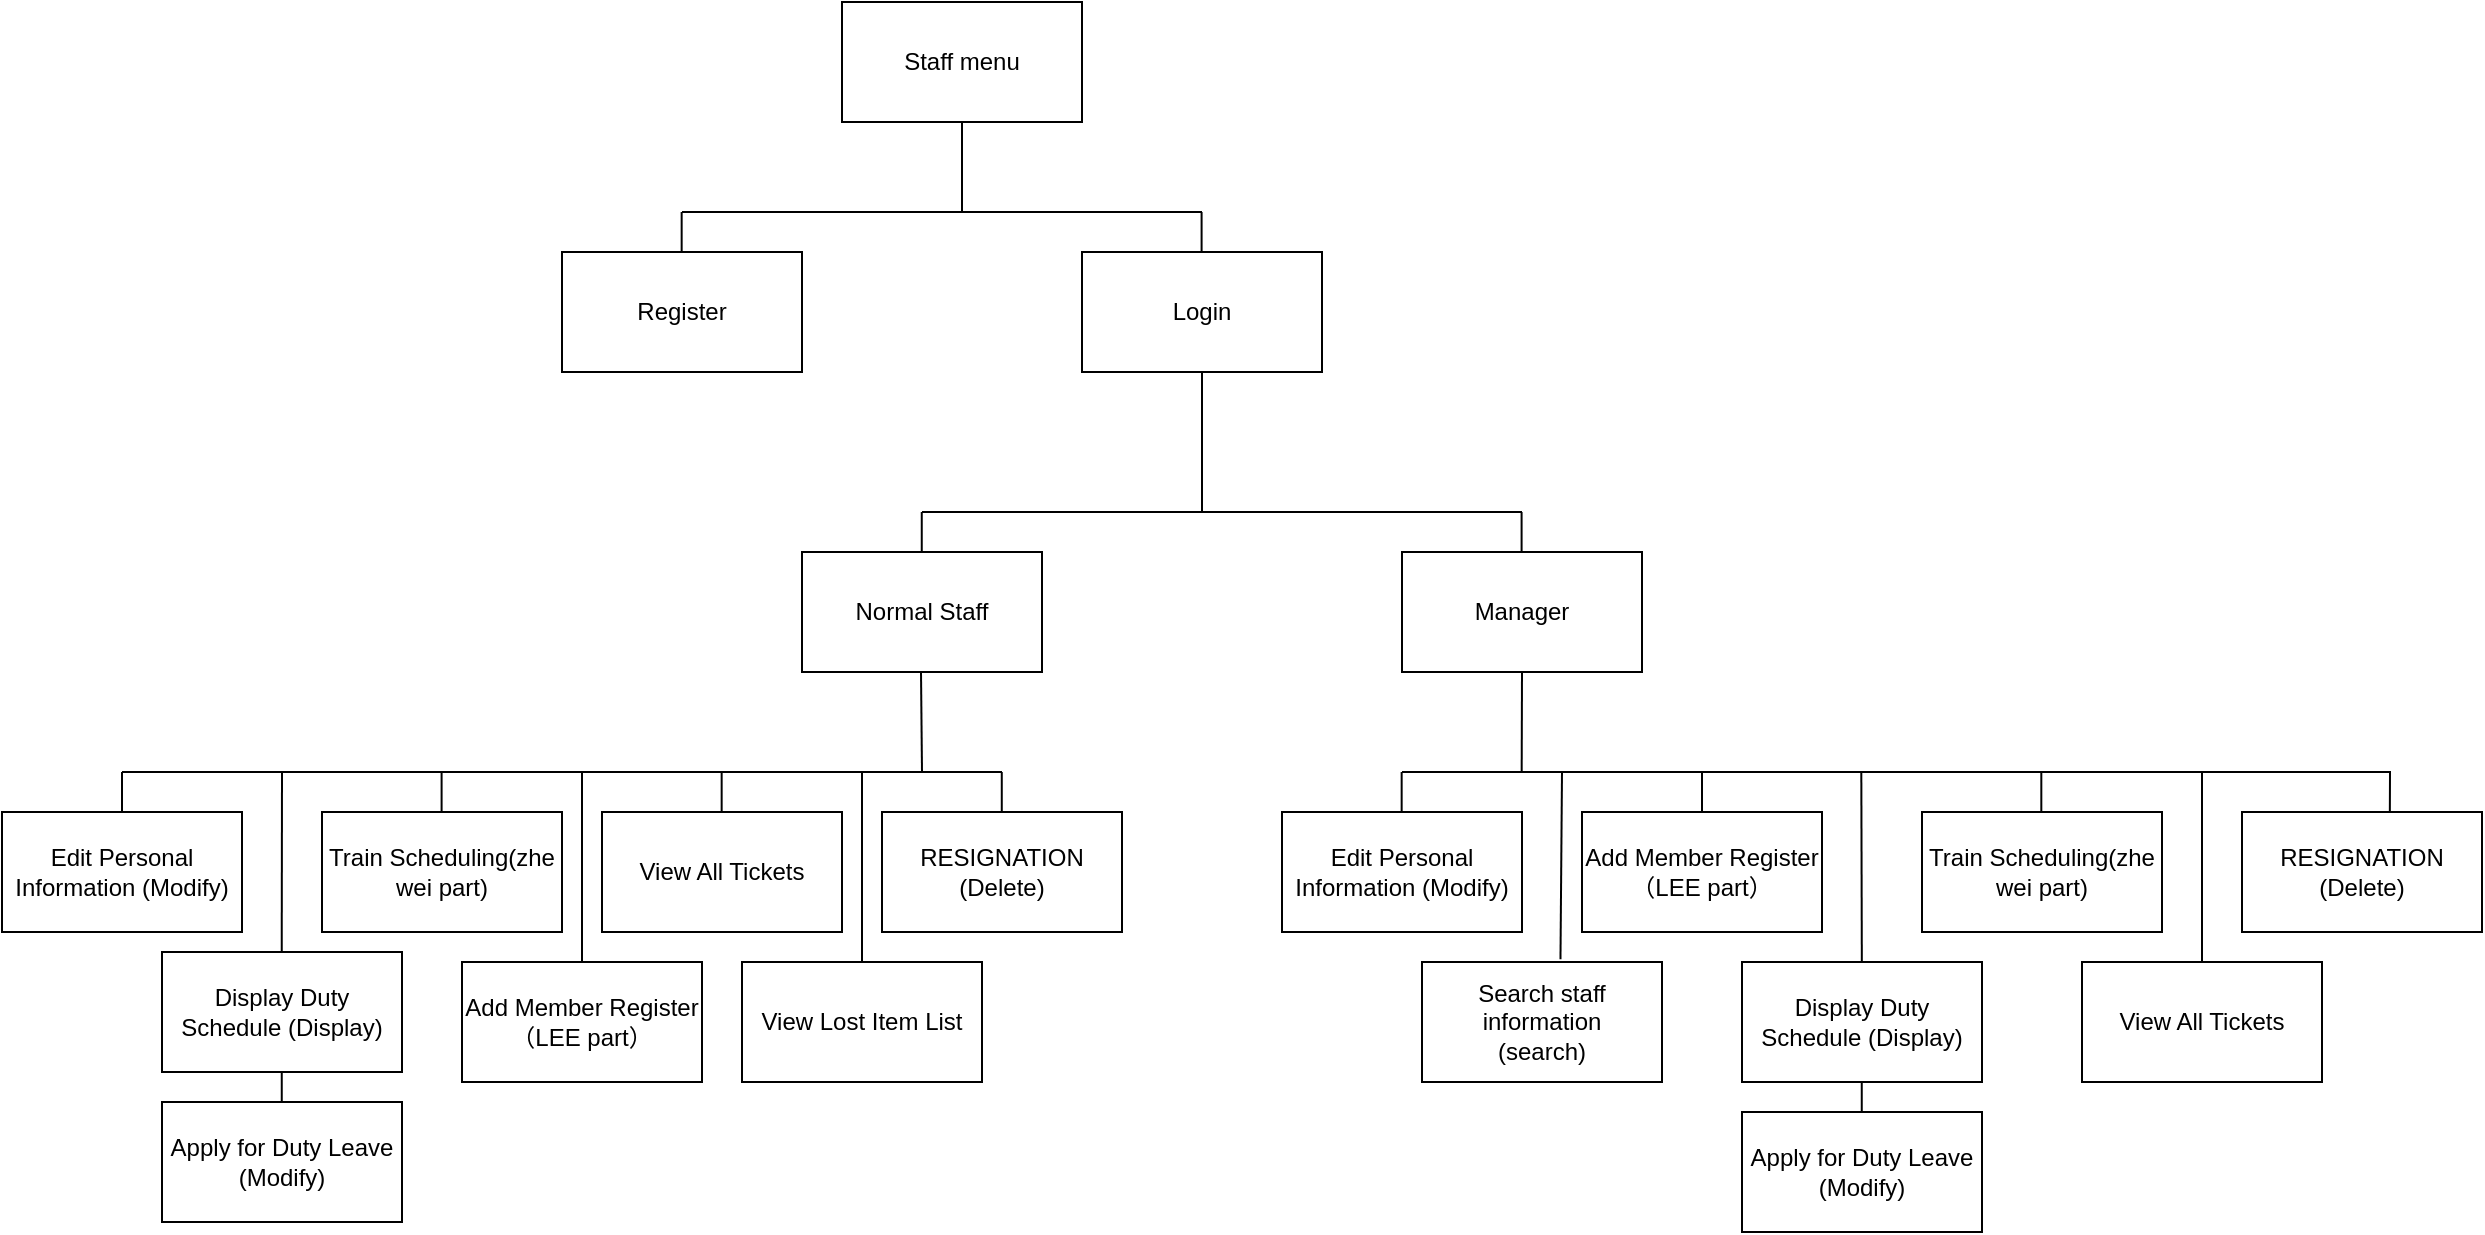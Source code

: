 <mxfile version="24.3.1" type="github">
  <diagram name="Page-1" id="BaL-FvqpIHobHH0_60As">
    <mxGraphModel dx="1719" dy="751" grid="1" gridSize="10" guides="1" tooltips="1" connect="1" arrows="1" fold="1" page="1" pageScale="1" pageWidth="1100" pageHeight="850" math="0" shadow="0">
      <root>
        <mxCell id="0" />
        <mxCell id="1" parent="0" />
        <mxCell id="Euls5PHutMmaqNRhUJRS-1" value="Staff menu" style="rounded=0;whiteSpace=wrap;html=1;" parent="1" vertex="1">
          <mxGeometry x="520" y="255" width="120" height="60" as="geometry" />
        </mxCell>
        <mxCell id="Euls5PHutMmaqNRhUJRS-2" value="Login" style="rounded=0;whiteSpace=wrap;html=1;" parent="1" vertex="1">
          <mxGeometry x="640" y="380" width="120" height="60" as="geometry" />
        </mxCell>
        <mxCell id="Euls5PHutMmaqNRhUJRS-3" value="Add Member Register（LEE part）" style="whiteSpace=wrap;html=1;rounded=0;" parent="1" vertex="1">
          <mxGeometry x="890" y="660" width="120" height="60" as="geometry" />
        </mxCell>
        <mxCell id="Euls5PHutMmaqNRhUJRS-4" value="" style="endArrow=none;html=1;rounded=0;" parent="1" edge="1">
          <mxGeometry width="50" height="50" relative="1" as="geometry">
            <mxPoint x="580" y="360" as="sourcePoint" />
            <mxPoint x="580" y="315" as="targetPoint" />
          </mxGeometry>
        </mxCell>
        <mxCell id="Euls5PHutMmaqNRhUJRS-5" value="" style="endArrow=none;html=1;rounded=0;" parent="1" edge="1">
          <mxGeometry width="50" height="50" relative="1" as="geometry">
            <mxPoint x="799.83" y="660" as="sourcePoint" />
            <mxPoint x="799.83" y="640" as="targetPoint" />
          </mxGeometry>
        </mxCell>
        <mxCell id="Euls5PHutMmaqNRhUJRS-6" value="Display Duty Schedule (Display)" style="whiteSpace=wrap;html=1;rounded=0;" parent="1" vertex="1">
          <mxGeometry x="970" y="735" width="120" height="60" as="geometry" />
        </mxCell>
        <mxCell id="Euls5PHutMmaqNRhUJRS-7" value="" style="endArrow=none;html=1;rounded=0;exitX=0.5;exitY=0;exitDx=0;exitDy=0;" parent="1" source="Euls5PHutMmaqNRhUJRS-3" edge="1">
          <mxGeometry width="50" height="50" relative="1" as="geometry">
            <mxPoint x="900" y="690" as="sourcePoint" />
            <mxPoint x="950" y="640" as="targetPoint" />
          </mxGeometry>
        </mxCell>
        <mxCell id="Euls5PHutMmaqNRhUJRS-8" value="" style="endArrow=none;html=1;rounded=0;" parent="1" edge="1" source="Euls5PHutMmaqNRhUJRS-6">
          <mxGeometry width="50" height="50" relative="1" as="geometry">
            <mxPoint x="1029.66" y="660" as="sourcePoint" />
            <mxPoint x="1029.66" y="640" as="targetPoint" />
          </mxGeometry>
        </mxCell>
        <mxCell id="Euls5PHutMmaqNRhUJRS-9" value="" style="endArrow=none;html=1;rounded=0;entryX=0.5;entryY=1;entryDx=0;entryDy=0;" parent="1" edge="1">
          <mxGeometry width="50" height="50" relative="1" as="geometry">
            <mxPoint x="1029.88" y="810" as="sourcePoint" />
            <mxPoint x="1029.88" y="795" as="targetPoint" />
          </mxGeometry>
        </mxCell>
        <mxCell id="Euls5PHutMmaqNRhUJRS-10" value="Edit Personal Information (Modify)" style="whiteSpace=wrap;html=1;rounded=0;" parent="1" vertex="1">
          <mxGeometry x="740" y="660" width="120" height="60" as="geometry" />
        </mxCell>
        <mxCell id="Euls5PHutMmaqNRhUJRS-11" value="Apply for Duty Leave&lt;div&gt;(Modify)&lt;/div&gt;" style="whiteSpace=wrap;html=1;rounded=0;" parent="1" vertex="1">
          <mxGeometry x="970" y="810" width="120" height="60" as="geometry" />
        </mxCell>
        <mxCell id="Euls5PHutMmaqNRhUJRS-12" value="" style="endArrow=none;html=1;rounded=0;" parent="1" edge="1">
          <mxGeometry width="50" height="50" relative="1" as="geometry">
            <mxPoint x="800" y="640" as="sourcePoint" />
            <mxPoint x="1090" y="640" as="targetPoint" />
          </mxGeometry>
        </mxCell>
        <mxCell id="Euls5PHutMmaqNRhUJRS-13" value="" style="endArrow=none;html=1;rounded=0;" parent="1" edge="1">
          <mxGeometry width="50" height="50" relative="1" as="geometry">
            <mxPoint x="580" y="360" as="sourcePoint" />
            <mxPoint x="700" y="360" as="targetPoint" />
          </mxGeometry>
        </mxCell>
        <mxCell id="Euls5PHutMmaqNRhUJRS-14" value="" style="endArrow=none;html=1;rounded=0;" parent="1" edge="1">
          <mxGeometry width="50" height="50" relative="1" as="geometry">
            <mxPoint x="699.8" y="380" as="sourcePoint" />
            <mxPoint x="699.8" y="360" as="targetPoint" />
          </mxGeometry>
        </mxCell>
        <mxCell id="Euls5PHutMmaqNRhUJRS-15" value="" style="endArrow=none;html=1;rounded=0;entryX=0.5;entryY=1;entryDx=0;entryDy=0;" parent="1" target="Euls5PHutMmaqNRhUJRS-2" edge="1">
          <mxGeometry width="50" height="50" relative="1" as="geometry">
            <mxPoint x="700" y="510" as="sourcePoint" />
            <mxPoint x="750" y="460" as="targetPoint" />
          </mxGeometry>
        </mxCell>
        <mxCell id="Euls5PHutMmaqNRhUJRS-16" value="" style="endArrow=none;html=1;rounded=0;" parent="1" edge="1">
          <mxGeometry width="50" height="50" relative="1" as="geometry">
            <mxPoint x="440" y="360" as="sourcePoint" />
            <mxPoint x="580" y="360" as="targetPoint" />
          </mxGeometry>
        </mxCell>
        <mxCell id="Euls5PHutMmaqNRhUJRS-17" value="Register" style="rounded=0;whiteSpace=wrap;html=1;" parent="1" vertex="1">
          <mxGeometry x="380" y="380" width="120" height="60" as="geometry" />
        </mxCell>
        <mxCell id="Euls5PHutMmaqNRhUJRS-18" value="" style="endArrow=none;html=1;rounded=0;" parent="1" edge="1">
          <mxGeometry width="50" height="50" relative="1" as="geometry">
            <mxPoint x="439.83" y="380" as="sourcePoint" />
            <mxPoint x="439.83" y="360" as="targetPoint" />
          </mxGeometry>
        </mxCell>
        <mxCell id="Euls5PHutMmaqNRhUJRS-19" value="Search staff information&lt;div&gt;(search)&lt;/div&gt;" style="whiteSpace=wrap;html=1;rounded=0;" parent="1" vertex="1">
          <mxGeometry x="810" y="735" width="120" height="60" as="geometry" />
        </mxCell>
        <mxCell id="Euls5PHutMmaqNRhUJRS-20" value="" style="endArrow=none;html=1;rounded=0;entryX=0.616;entryY=0.017;entryDx=0;entryDy=0;entryPerimeter=0;" parent="1" edge="1" target="Euls5PHutMmaqNRhUJRS-33">
          <mxGeometry width="50" height="50" relative="1" as="geometry">
            <mxPoint x="1085" y="640" as="sourcePoint" />
            <mxPoint x="1650" y="640" as="targetPoint" />
            <Array as="points">
              <mxPoint x="1294" y="640" />
            </Array>
          </mxGeometry>
        </mxCell>
        <mxCell id="Euls5PHutMmaqNRhUJRS-21" value="" style="endArrow=none;html=1;rounded=0;exitX=0.577;exitY=-0.023;exitDx=0;exitDy=0;exitPerimeter=0;" parent="1" edge="1" source="Euls5PHutMmaqNRhUJRS-19">
          <mxGeometry width="50" height="50" relative="1" as="geometry">
            <mxPoint x="880" y="660" as="sourcePoint" />
            <mxPoint x="880" y="640" as="targetPoint" />
          </mxGeometry>
        </mxCell>
        <mxCell id="Euls5PHutMmaqNRhUJRS-22" value="Manager" style="rounded=0;whiteSpace=wrap;html=1;" parent="1" vertex="1">
          <mxGeometry x="800" y="530" width="120" height="60" as="geometry" />
        </mxCell>
        <mxCell id="Euls5PHutMmaqNRhUJRS-23" value="Normal Staff" style="rounded=0;whiteSpace=wrap;html=1;" parent="1" vertex="1">
          <mxGeometry x="500" y="530" width="120" height="60" as="geometry" />
        </mxCell>
        <mxCell id="Euls5PHutMmaqNRhUJRS-24" value="" style="endArrow=none;html=1;rounded=0;" parent="1" edge="1">
          <mxGeometry width="50" height="50" relative="1" as="geometry">
            <mxPoint x="560" y="510" as="sourcePoint" />
            <mxPoint x="860" y="510" as="targetPoint" />
          </mxGeometry>
        </mxCell>
        <mxCell id="Euls5PHutMmaqNRhUJRS-25" value="" style="endArrow=none;html=1;rounded=0;" parent="1" edge="1">
          <mxGeometry width="50" height="50" relative="1" as="geometry">
            <mxPoint x="859.8" y="530" as="sourcePoint" />
            <mxPoint x="859.8" y="510" as="targetPoint" />
          </mxGeometry>
        </mxCell>
        <mxCell id="Euls5PHutMmaqNRhUJRS-26" value="" style="endArrow=none;html=1;rounded=0;" parent="1" edge="1">
          <mxGeometry width="50" height="50" relative="1" as="geometry">
            <mxPoint x="559.88" y="530" as="sourcePoint" />
            <mxPoint x="559.88" y="510" as="targetPoint" />
          </mxGeometry>
        </mxCell>
        <mxCell id="Euls5PHutMmaqNRhUJRS-27" value="" style="endArrow=none;html=1;rounded=0;entryX=0.5;entryY=1;entryDx=0;entryDy=0;" parent="1" target="Euls5PHutMmaqNRhUJRS-22" edge="1">
          <mxGeometry width="50" height="50" relative="1" as="geometry">
            <mxPoint x="859.84" y="640" as="sourcePoint" />
            <mxPoint x="859.84" y="610" as="targetPoint" />
          </mxGeometry>
        </mxCell>
        <mxCell id="Euls5PHutMmaqNRhUJRS-28" value="" style="endArrow=none;html=1;rounded=0;" parent="1" edge="1">
          <mxGeometry width="50" height="50" relative="1" as="geometry">
            <mxPoint x="560" y="640" as="sourcePoint" />
            <mxPoint x="559.5" y="590" as="targetPoint" />
          </mxGeometry>
        </mxCell>
        <mxCell id="Euls5PHutMmaqNRhUJRS-29" value="Train Scheduling(zhe wei part)" style="whiteSpace=wrap;html=1;rounded=0;" parent="1" vertex="1">
          <mxGeometry x="1060" y="660" width="120" height="60" as="geometry" />
        </mxCell>
        <mxCell id="Euls5PHutMmaqNRhUJRS-30" value="" style="endArrow=none;html=1;rounded=0;exitX=0.5;exitY=0;exitDx=0;exitDy=0;" parent="1" edge="1">
          <mxGeometry width="50" height="50" relative="1" as="geometry">
            <mxPoint x="1119.66" y="660" as="sourcePoint" />
            <mxPoint x="1119.66" y="640" as="targetPoint" />
          </mxGeometry>
        </mxCell>
        <mxCell id="Euls5PHutMmaqNRhUJRS-31" value="View All Tickets" style="whiteSpace=wrap;html=1;rounded=0;" parent="1" vertex="1">
          <mxGeometry x="1140" y="735" width="120" height="60" as="geometry" />
        </mxCell>
        <mxCell id="Euls5PHutMmaqNRhUJRS-32" value="" style="endArrow=none;html=1;rounded=0;exitX=0.5;exitY=0;exitDx=0;exitDy=0;" parent="1" edge="1" source="Euls5PHutMmaqNRhUJRS-31">
          <mxGeometry width="50" height="50" relative="1" as="geometry">
            <mxPoint x="1319.5" y="660" as="sourcePoint" />
            <mxPoint x="1200" y="640" as="targetPoint" />
          </mxGeometry>
        </mxCell>
        <mxCell id="Euls5PHutMmaqNRhUJRS-33" value="RESIGNATION&lt;div&gt;(Delete)&lt;/div&gt;" style="whiteSpace=wrap;html=1;rounded=0;" parent="1" vertex="1">
          <mxGeometry x="1220" y="660" width="120" height="60" as="geometry" />
        </mxCell>
        <mxCell id="Euls5PHutMmaqNRhUJRS-35" value="Add Member Register（LEE part）" style="whiteSpace=wrap;html=1;rounded=0;" parent="1" vertex="1">
          <mxGeometry x="330" y="735" width="120" height="60" as="geometry" />
        </mxCell>
        <mxCell id="Euls5PHutMmaqNRhUJRS-37" value="Display Duty Schedule (Display)" style="whiteSpace=wrap;html=1;rounded=0;" parent="1" vertex="1">
          <mxGeometry x="180" y="730" width="120" height="60" as="geometry" />
        </mxCell>
        <mxCell id="Euls5PHutMmaqNRhUJRS-38" value="" style="endArrow=none;html=1;rounded=0;exitX=0.5;exitY=0;exitDx=0;exitDy=0;" parent="1" source="Euls5PHutMmaqNRhUJRS-35" edge="1">
          <mxGeometry width="50" height="50" relative="1" as="geometry">
            <mxPoint x="-150" y="690" as="sourcePoint" />
            <mxPoint x="390" y="640" as="targetPoint" />
          </mxGeometry>
        </mxCell>
        <mxCell id="Euls5PHutMmaqNRhUJRS-39" value="" style="endArrow=none;html=1;rounded=0;exitX=0.5;exitY=0;exitDx=0;exitDy=0;" parent="1" edge="1">
          <mxGeometry width="50" height="50" relative="1" as="geometry">
            <mxPoint x="239.86" y="730" as="sourcePoint" />
            <mxPoint x="240" y="640" as="targetPoint" />
          </mxGeometry>
        </mxCell>
        <mxCell id="Euls5PHutMmaqNRhUJRS-40" value="" style="endArrow=none;html=1;rounded=0;entryX=0.5;entryY=1;entryDx=0;entryDy=0;" parent="1" edge="1">
          <mxGeometry width="50" height="50" relative="1" as="geometry">
            <mxPoint x="239.88" y="805" as="sourcePoint" />
            <mxPoint x="239.88" y="790" as="targetPoint" />
          </mxGeometry>
        </mxCell>
        <mxCell id="Euls5PHutMmaqNRhUJRS-41" value="Edit Personal Information (Modify)" style="whiteSpace=wrap;html=1;rounded=0;" parent="1" vertex="1">
          <mxGeometry x="100" y="660" width="120" height="60" as="geometry" />
        </mxCell>
        <mxCell id="Euls5PHutMmaqNRhUJRS-42" value="Apply for Duty Leave&lt;div&gt;(Modify)&lt;/div&gt;" style="whiteSpace=wrap;html=1;rounded=0;" parent="1" vertex="1">
          <mxGeometry x="180" y="805" width="120" height="60" as="geometry" />
        </mxCell>
        <mxCell id="Euls5PHutMmaqNRhUJRS-43" value="" style="endArrow=none;html=1;rounded=0;exitX=0.5;exitY=0;exitDx=0;exitDy=0;" parent="1" edge="1" source="Euls5PHutMmaqNRhUJRS-41">
          <mxGeometry width="50" height="50" relative="1" as="geometry">
            <mxPoint x="-250" y="640" as="sourcePoint" />
            <mxPoint x="160" y="640" as="targetPoint" />
          </mxGeometry>
        </mxCell>
        <mxCell id="Euls5PHutMmaqNRhUJRS-44" value="View Lost Item List" style="whiteSpace=wrap;html=1;rounded=0;" parent="1" vertex="1">
          <mxGeometry x="470" y="735" width="120" height="60" as="geometry" />
        </mxCell>
        <mxCell id="Euls5PHutMmaqNRhUJRS-45" value="" style="endArrow=none;html=1;rounded=0;" parent="1" edge="1">
          <mxGeometry width="50" height="50" relative="1" as="geometry">
            <mxPoint x="160" y="640" as="sourcePoint" />
            <mxPoint x="600" y="640" as="targetPoint" />
          </mxGeometry>
        </mxCell>
        <mxCell id="Euls5PHutMmaqNRhUJRS-46" value="" style="endArrow=none;html=1;rounded=0;" parent="1" edge="1" source="Euls5PHutMmaqNRhUJRS-44">
          <mxGeometry width="50" height="50" relative="1" as="geometry">
            <mxPoint x="530" y="720" as="sourcePoint" />
            <mxPoint x="530" y="640" as="targetPoint" />
          </mxGeometry>
        </mxCell>
        <mxCell id="Euls5PHutMmaqNRhUJRS-47" value="Train Scheduling(zhe wei part)" style="whiteSpace=wrap;html=1;rounded=0;" parent="1" vertex="1">
          <mxGeometry x="260" y="660" width="120" height="60" as="geometry" />
        </mxCell>
        <mxCell id="Euls5PHutMmaqNRhUJRS-48" value="" style="endArrow=none;html=1;rounded=0;exitX=0.5;exitY=0;exitDx=0;exitDy=0;" parent="1" edge="1">
          <mxGeometry width="50" height="50" relative="1" as="geometry">
            <mxPoint x="319.8" y="660" as="sourcePoint" />
            <mxPoint x="319.8" y="640" as="targetPoint" />
          </mxGeometry>
        </mxCell>
        <mxCell id="Euls5PHutMmaqNRhUJRS-49" value="View All Tickets" style="whiteSpace=wrap;html=1;rounded=0;" parent="1" vertex="1">
          <mxGeometry x="400" y="660" width="120" height="60" as="geometry" />
        </mxCell>
        <mxCell id="Euls5PHutMmaqNRhUJRS-50" value="" style="endArrow=none;html=1;rounded=0;exitX=0.5;exitY=0;exitDx=0;exitDy=0;" parent="1" edge="1">
          <mxGeometry width="50" height="50" relative="1" as="geometry">
            <mxPoint x="459.83" y="660" as="sourcePoint" />
            <mxPoint x="459.83" y="640" as="targetPoint" />
          </mxGeometry>
        </mxCell>
        <mxCell id="Euls5PHutMmaqNRhUJRS-51" value="RESIGNATION&lt;div&gt;(Delete)&lt;/div&gt;" style="whiteSpace=wrap;html=1;rounded=0;" parent="1" vertex="1">
          <mxGeometry x="540" y="660" width="120" height="60" as="geometry" />
        </mxCell>
        <mxCell id="Euls5PHutMmaqNRhUJRS-52" value="" style="endArrow=none;html=1;rounded=0;exitX=0.5;exitY=0;exitDx=0;exitDy=0;" parent="1" edge="1">
          <mxGeometry width="50" height="50" relative="1" as="geometry">
            <mxPoint x="599.89" y="660" as="sourcePoint" />
            <mxPoint x="599.89" y="640" as="targetPoint" />
          </mxGeometry>
        </mxCell>
      </root>
    </mxGraphModel>
  </diagram>
</mxfile>

